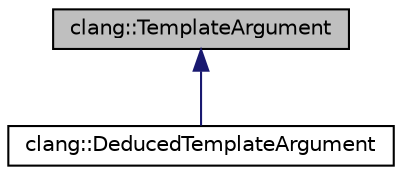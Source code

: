 digraph "clang::TemplateArgument"
{
 // LATEX_PDF_SIZE
  bgcolor="transparent";
  edge [fontname="Helvetica",fontsize="10",labelfontname="Helvetica",labelfontsize="10"];
  node [fontname="Helvetica",fontsize="10",shape=record];
  Node1 [label="clang::TemplateArgument",height=0.2,width=0.4,color="black", fillcolor="grey75", style="filled", fontcolor="black",tooltip="Represents a template argument."];
  Node1 -> Node2 [dir="back",color="midnightblue",fontsize="10",style="solid",fontname="Helvetica"];
  Node2 [label="clang::DeducedTemplateArgument",height=0.2,width=0.4,color="black",URL="$classclang_1_1DeducedTemplateArgument.html",tooltip="Captures a template argument whose value has been deduced via c++ template argument deduction."];
}
